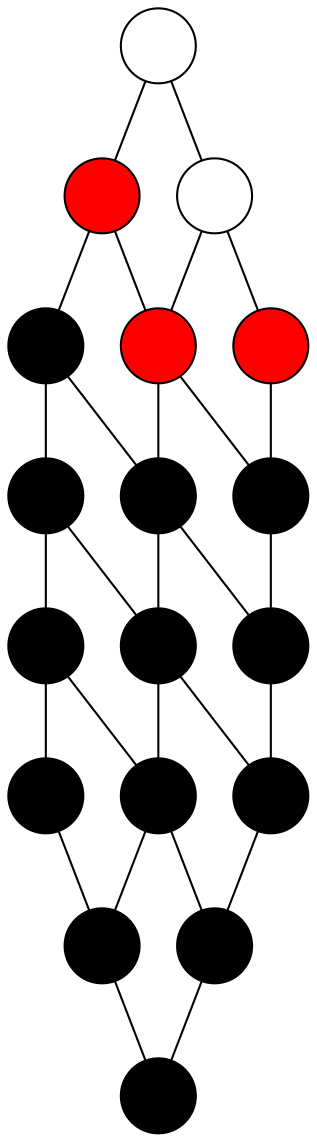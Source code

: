 graph
{
	node [shape=circle, style=filled, fillcolor=white, label=""];

	a -- b -- c -- d -- e -- f;
	g -- h -- i -- j -- k -- l;
	m -- n -- o -- p -- q -- r;

	a -- g -- m;
	b -- h -- n;
	c -- i -- o;
	d -- j -- p;
	e -- k -- q;
	f -- l -- r;

	a [pos="0,2!"];
	b [pos="1,2!", fillcolor=red];
	c [pos="2,2!", fillcolor=black];
	d [pos="3,2!", fillcolor=black];
	e [pos="4,2!", fillcolor=black];
	f [pos="5,2!", fillcolor=black];
	g [pos="0,1!"];
	h [pos="1,1!", fillcolor=red];
	i [pos="2,1!", fillcolor=black];
	j [pos="3,1!", fillcolor=black];
	k [pos="4,1!", fillcolor=black];
	l [pos="5,1!", fillcolor=black];
	m [pos="0,0!", fillcolor=red];
	n [pos="1,0!", fillcolor=black];
	o [pos="2,0!", fillcolor=black];
	p [pos="3,0!", fillcolor=black];
	q [pos="4,0!", fillcolor=black];
	r [pos="5,0!", fillcolor=black];
}
